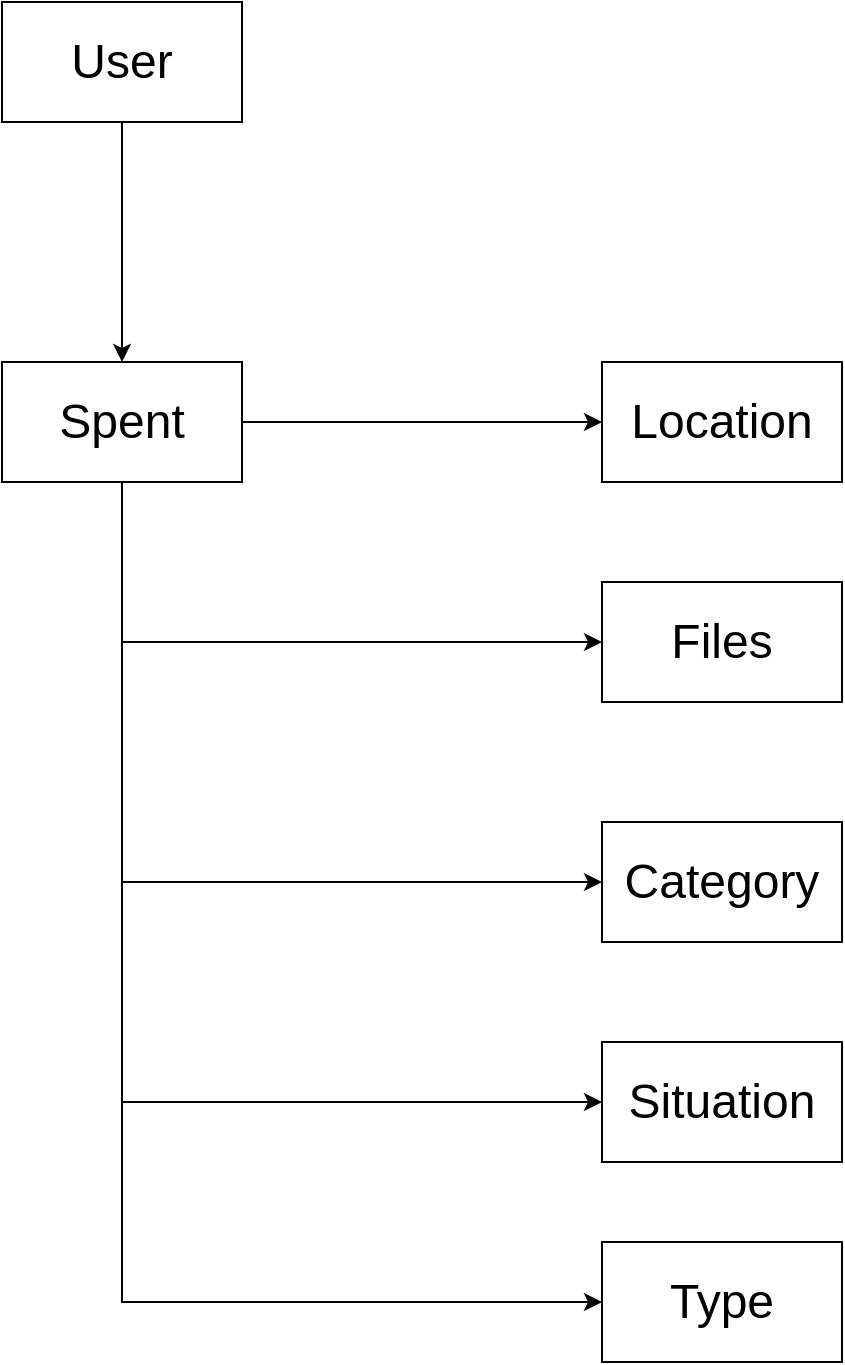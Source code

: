 <mxfile version="14.6.6" type="device"><diagram id="B1IX3MNqOmuddsoikvDm" name="Page-1"><mxGraphModel dx="1422" dy="762" grid="1" gridSize="10" guides="1" tooltips="1" connect="1" arrows="1" fold="1" page="1" pageScale="1" pageWidth="850" pageHeight="1100" math="0" shadow="0"><root><mxCell id="0"/><mxCell id="1" parent="0"/><mxCell id="VKcvHnfFIj4ubz4WkDX--6" style="edgeStyle=orthogonalEdgeStyle;rounded=0;orthogonalLoop=1;jettySize=auto;html=1;entryX=0;entryY=0.5;entryDx=0;entryDy=0;" edge="1" parent="1" source="VKcvHnfFIj4ubz4WkDX--1" target="VKcvHnfFIj4ubz4WkDX--5"><mxGeometry relative="1" as="geometry"/></mxCell><mxCell id="VKcvHnfFIj4ubz4WkDX--8" style="edgeStyle=orthogonalEdgeStyle;rounded=0;orthogonalLoop=1;jettySize=auto;html=1;" edge="1" parent="1" source="VKcvHnfFIj4ubz4WkDX--1" target="VKcvHnfFIj4ubz4WkDX--7"><mxGeometry relative="1" as="geometry"><Array as="points"><mxPoint x="150" y="370"/></Array></mxGeometry></mxCell><mxCell id="VKcvHnfFIj4ubz4WkDX--11" style="edgeStyle=orthogonalEdgeStyle;rounded=0;orthogonalLoop=1;jettySize=auto;html=1;" edge="1" parent="1" source="VKcvHnfFIj4ubz4WkDX--1" target="VKcvHnfFIj4ubz4WkDX--9"><mxGeometry relative="1" as="geometry"><Array as="points"><mxPoint x="150" y="490"/></Array></mxGeometry></mxCell><mxCell id="VKcvHnfFIj4ubz4WkDX--13" style="edgeStyle=orthogonalEdgeStyle;rounded=0;orthogonalLoop=1;jettySize=auto;html=1;" edge="1" parent="1" source="VKcvHnfFIj4ubz4WkDX--1" target="VKcvHnfFIj4ubz4WkDX--12"><mxGeometry relative="1" as="geometry"><Array as="points"><mxPoint x="150" y="600"/></Array></mxGeometry></mxCell><mxCell id="VKcvHnfFIj4ubz4WkDX--15" style="edgeStyle=orthogonalEdgeStyle;rounded=0;orthogonalLoop=1;jettySize=auto;html=1;" edge="1" parent="1" source="VKcvHnfFIj4ubz4WkDX--1" target="VKcvHnfFIj4ubz4WkDX--14"><mxGeometry relative="1" as="geometry"><Array as="points"><mxPoint x="150" y="700"/></Array></mxGeometry></mxCell><mxCell id="VKcvHnfFIj4ubz4WkDX--1" value="&lt;font style=&quot;font-size: 24px&quot;&gt;Spent&lt;/font&gt;" style="rounded=0;whiteSpace=wrap;html=1;" vertex="1" parent="1"><mxGeometry x="90" y="230" width="120" height="60" as="geometry"/></mxCell><mxCell id="VKcvHnfFIj4ubz4WkDX--3" style="edgeStyle=orthogonalEdgeStyle;rounded=0;orthogonalLoop=1;jettySize=auto;html=1;entryX=0.5;entryY=0;entryDx=0;entryDy=0;" edge="1" parent="1" source="VKcvHnfFIj4ubz4WkDX--2" target="VKcvHnfFIj4ubz4WkDX--1"><mxGeometry relative="1" as="geometry"/></mxCell><mxCell id="VKcvHnfFIj4ubz4WkDX--2" value="&lt;font style=&quot;font-size: 24px&quot;&gt;User&lt;/font&gt;" style="rounded=0;whiteSpace=wrap;html=1;" vertex="1" parent="1"><mxGeometry x="90" y="50" width="120" height="60" as="geometry"/></mxCell><mxCell id="VKcvHnfFIj4ubz4WkDX--5" value="&lt;font style=&quot;font-size: 24px&quot;&gt;Location&lt;/font&gt;" style="rounded=0;whiteSpace=wrap;html=1;" vertex="1" parent="1"><mxGeometry x="390" y="230" width="120" height="60" as="geometry"/></mxCell><mxCell id="VKcvHnfFIj4ubz4WkDX--7" value="&lt;font style=&quot;font-size: 24px&quot;&gt;Files&lt;/font&gt;" style="rounded=0;whiteSpace=wrap;html=1;" vertex="1" parent="1"><mxGeometry x="390" y="340" width="120" height="60" as="geometry"/></mxCell><mxCell id="VKcvHnfFIj4ubz4WkDX--9" value="&lt;font style=&quot;font-size: 24px&quot;&gt;Category&lt;/font&gt;" style="rounded=0;whiteSpace=wrap;html=1;" vertex="1" parent="1"><mxGeometry x="390" y="460" width="120" height="60" as="geometry"/></mxCell><mxCell id="VKcvHnfFIj4ubz4WkDX--12" value="&lt;font style=&quot;font-size: 24px&quot;&gt;Situation&lt;/font&gt;" style="rounded=0;whiteSpace=wrap;html=1;" vertex="1" parent="1"><mxGeometry x="390" y="570" width="120" height="60" as="geometry"/></mxCell><mxCell id="VKcvHnfFIj4ubz4WkDX--14" value="&lt;font style=&quot;font-size: 24px&quot;&gt;Type&lt;/font&gt;" style="rounded=0;whiteSpace=wrap;html=1;" vertex="1" parent="1"><mxGeometry x="390" y="670" width="120" height="60" as="geometry"/></mxCell></root></mxGraphModel></diagram></mxfile>